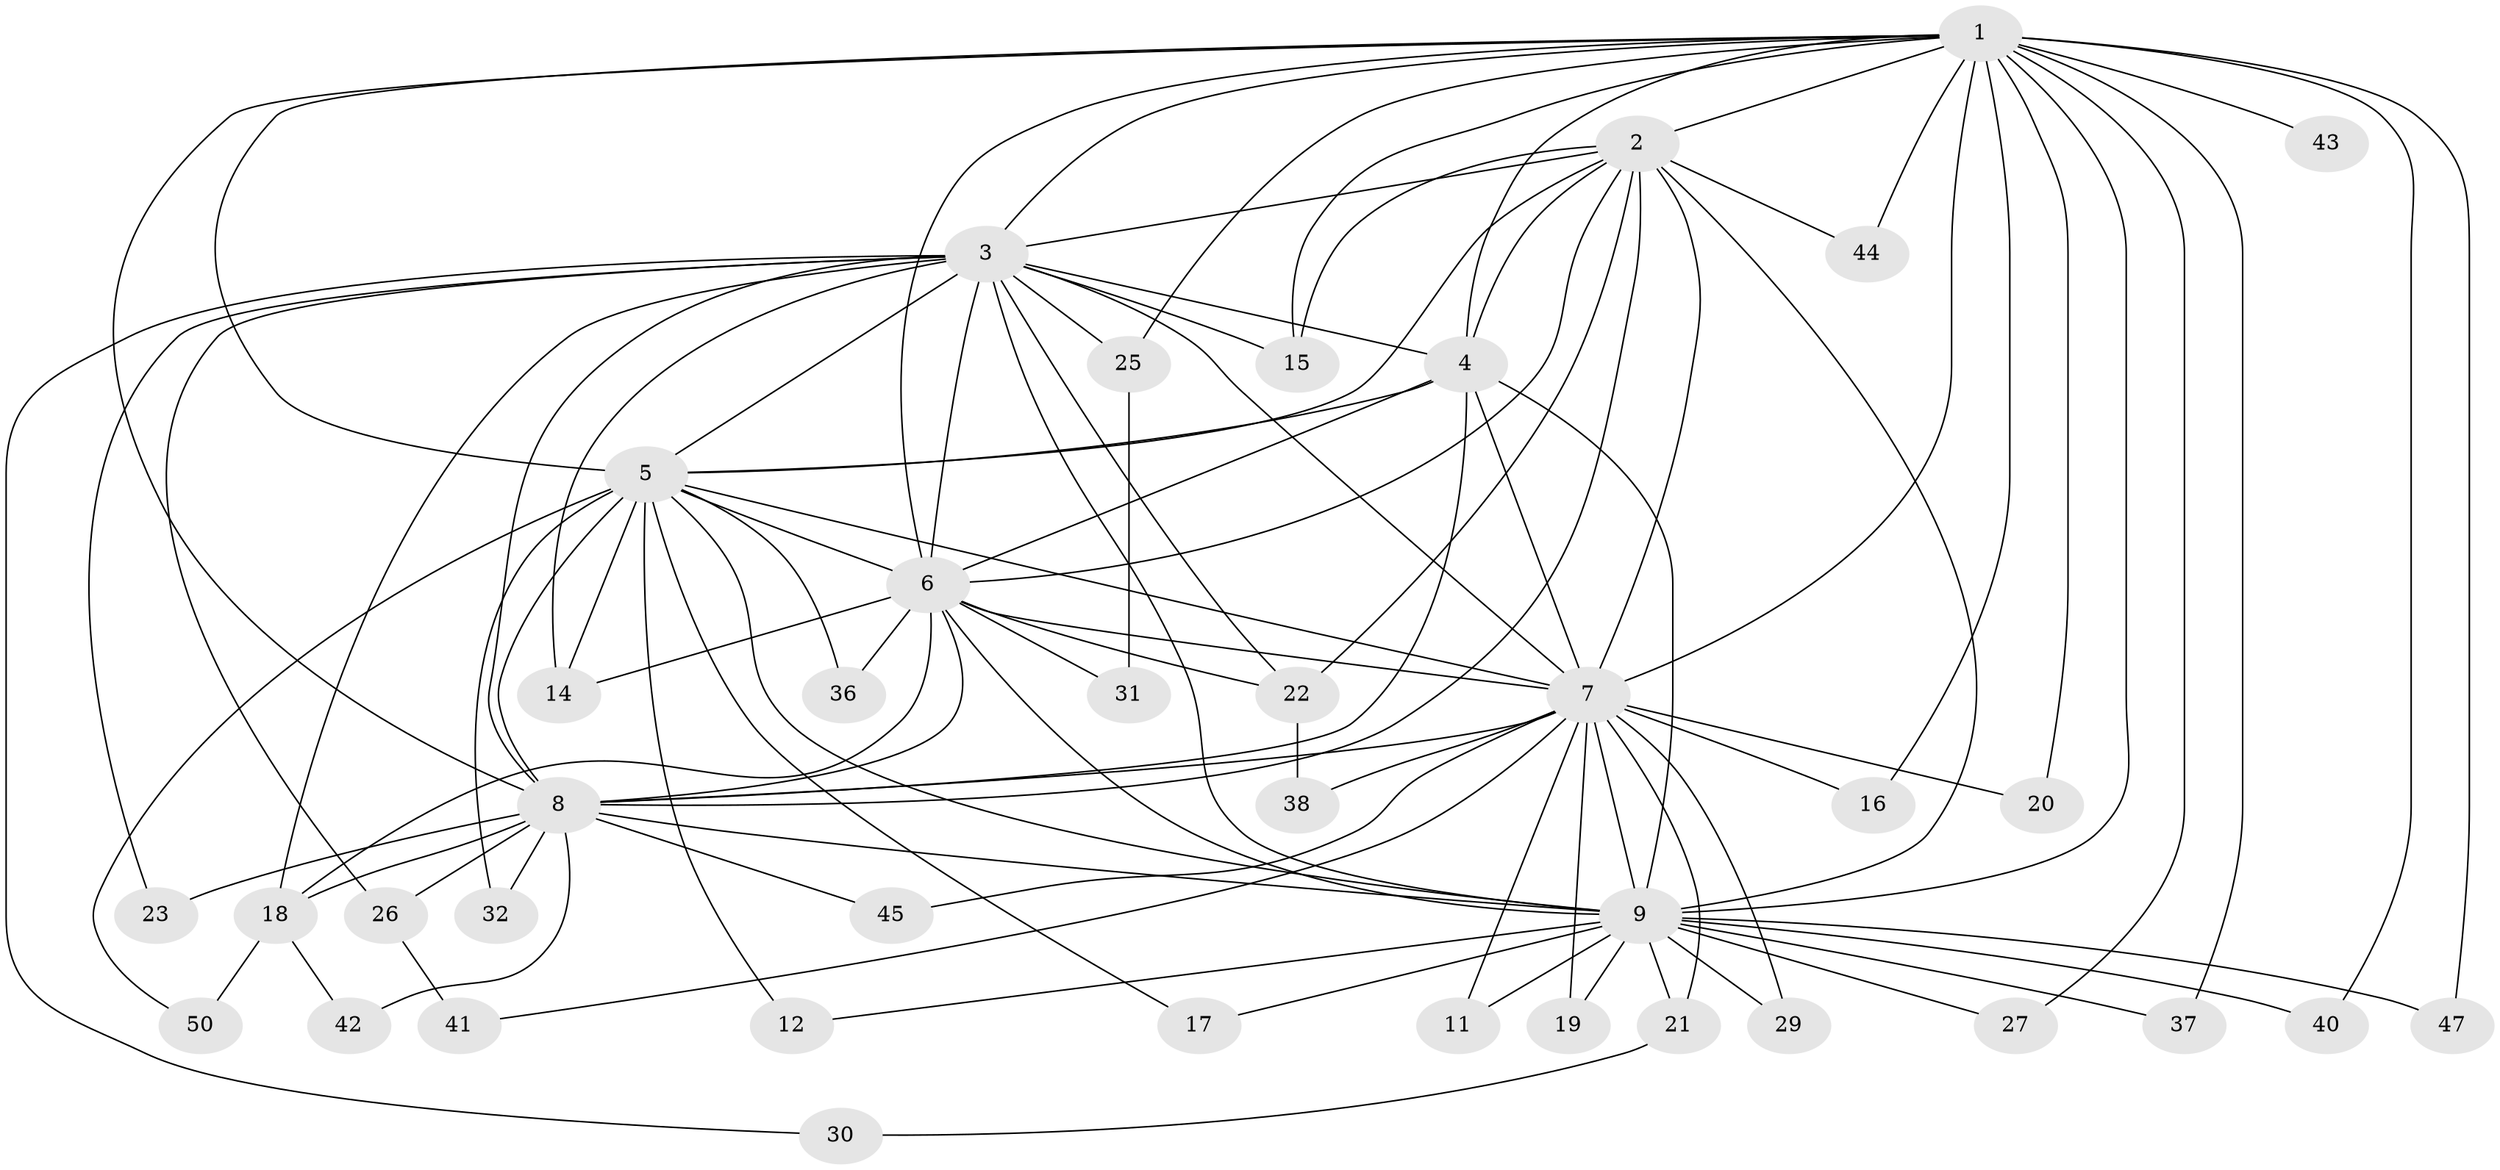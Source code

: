 // original degree distribution, {20: 0.0196078431372549, 14: 0.0392156862745098, 18: 0.0392156862745098, 10: 0.0196078431372549, 16: 0.0392156862745098, 15: 0.0196078431372549, 19: 0.0196078431372549, 2: 0.6470588235294118, 3: 0.09803921568627451, 5: 0.0196078431372549, 4: 0.0392156862745098}
// Generated by graph-tools (version 1.1) at 2025/10/02/27/25 16:10:57]
// undirected, 39 vertices, 99 edges
graph export_dot {
graph [start="1"]
  node [color=gray90,style=filled];
  1 [super="+34"];
  2 [super="+51"];
  3 [super="+48"];
  4 [super="+13"];
  5 [super="+24"];
  6 [super="+28"];
  7 [super="+49"];
  8 [super="+39"];
  9 [super="+10"];
  11;
  12;
  14 [super="+33"];
  15;
  16;
  17;
  18 [super="+46"];
  19;
  20;
  21;
  22 [super="+35"];
  23;
  25;
  26;
  27;
  29;
  30;
  31;
  32;
  36;
  37;
  38;
  40;
  41;
  42;
  43;
  44;
  45;
  47;
  50;
  1 -- 2;
  1 -- 3;
  1 -- 4;
  1 -- 5 [weight=2];
  1 -- 6;
  1 -- 7;
  1 -- 8;
  1 -- 9 [weight=3];
  1 -- 15;
  1 -- 16;
  1 -- 20;
  1 -- 25;
  1 -- 27;
  1 -- 37;
  1 -- 43 [weight=2];
  1 -- 44;
  1 -- 47;
  1 -- 40;
  2 -- 3;
  2 -- 4 [weight=2];
  2 -- 5;
  2 -- 6;
  2 -- 7 [weight=2];
  2 -- 8;
  2 -- 9 [weight=2];
  2 -- 44;
  2 -- 22;
  2 -- 15;
  3 -- 4;
  3 -- 5;
  3 -- 6;
  3 -- 7;
  3 -- 8;
  3 -- 9 [weight=3];
  3 -- 15;
  3 -- 18;
  3 -- 22;
  3 -- 23;
  3 -- 25;
  3 -- 26;
  3 -- 30;
  3 -- 14;
  4 -- 5;
  4 -- 6;
  4 -- 7;
  4 -- 8;
  4 -- 9 [weight=2];
  5 -- 6;
  5 -- 7;
  5 -- 8;
  5 -- 9 [weight=2];
  5 -- 12;
  5 -- 14;
  5 -- 17;
  5 -- 32;
  5 -- 36;
  5 -- 50;
  6 -- 7;
  6 -- 8 [weight=2];
  6 -- 9 [weight=2];
  6 -- 14;
  6 -- 22;
  6 -- 31;
  6 -- 36;
  6 -- 18;
  7 -- 8;
  7 -- 9 [weight=2];
  7 -- 11;
  7 -- 16;
  7 -- 19;
  7 -- 20;
  7 -- 21;
  7 -- 29;
  7 -- 38;
  7 -- 41;
  7 -- 45;
  8 -- 9 [weight=2];
  8 -- 18;
  8 -- 23;
  8 -- 26;
  8 -- 32;
  8 -- 42;
  8 -- 45;
  9 -- 17;
  9 -- 27;
  9 -- 29;
  9 -- 47;
  9 -- 37;
  9 -- 40;
  9 -- 11;
  9 -- 12;
  9 -- 19;
  9 -- 21;
  18 -- 42;
  18 -- 50;
  21 -- 30;
  22 -- 38;
  25 -- 31;
  26 -- 41;
}
